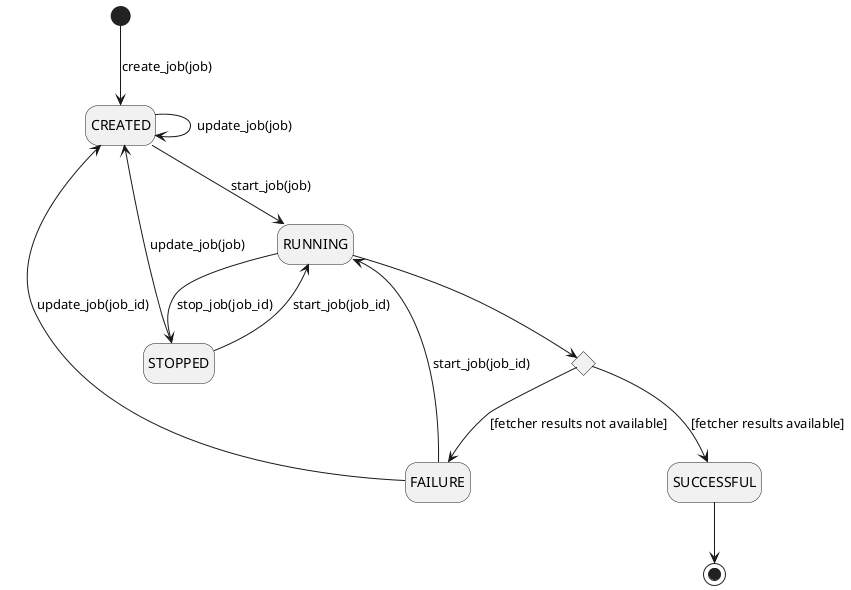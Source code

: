 @startuml
'https://plantuml.com/state-diagram

hide empty description
'left to right direction

state c <<choice>>

[*] --> CREATED : create_job(job)
CREATED --> RUNNING : start_job(job)
CREATED --> CREATED : update_job(job)
RUNNING --> STOPPED : stop_job(job_id)
STOPPED --> RUNNING : start_job(job_id)
STOPPED -up-> CREATED : update_job(job)
RUNNING --> c
c --> FAILURE : [fetcher results not available]
c --> SUCCESSFUL : [fetcher results available]
SUCCESSFUL --> [*]
FAILURE --> RUNNING : start_job(job_id)
FAILURE --> CREATED : update_job(job_id)
@enduml